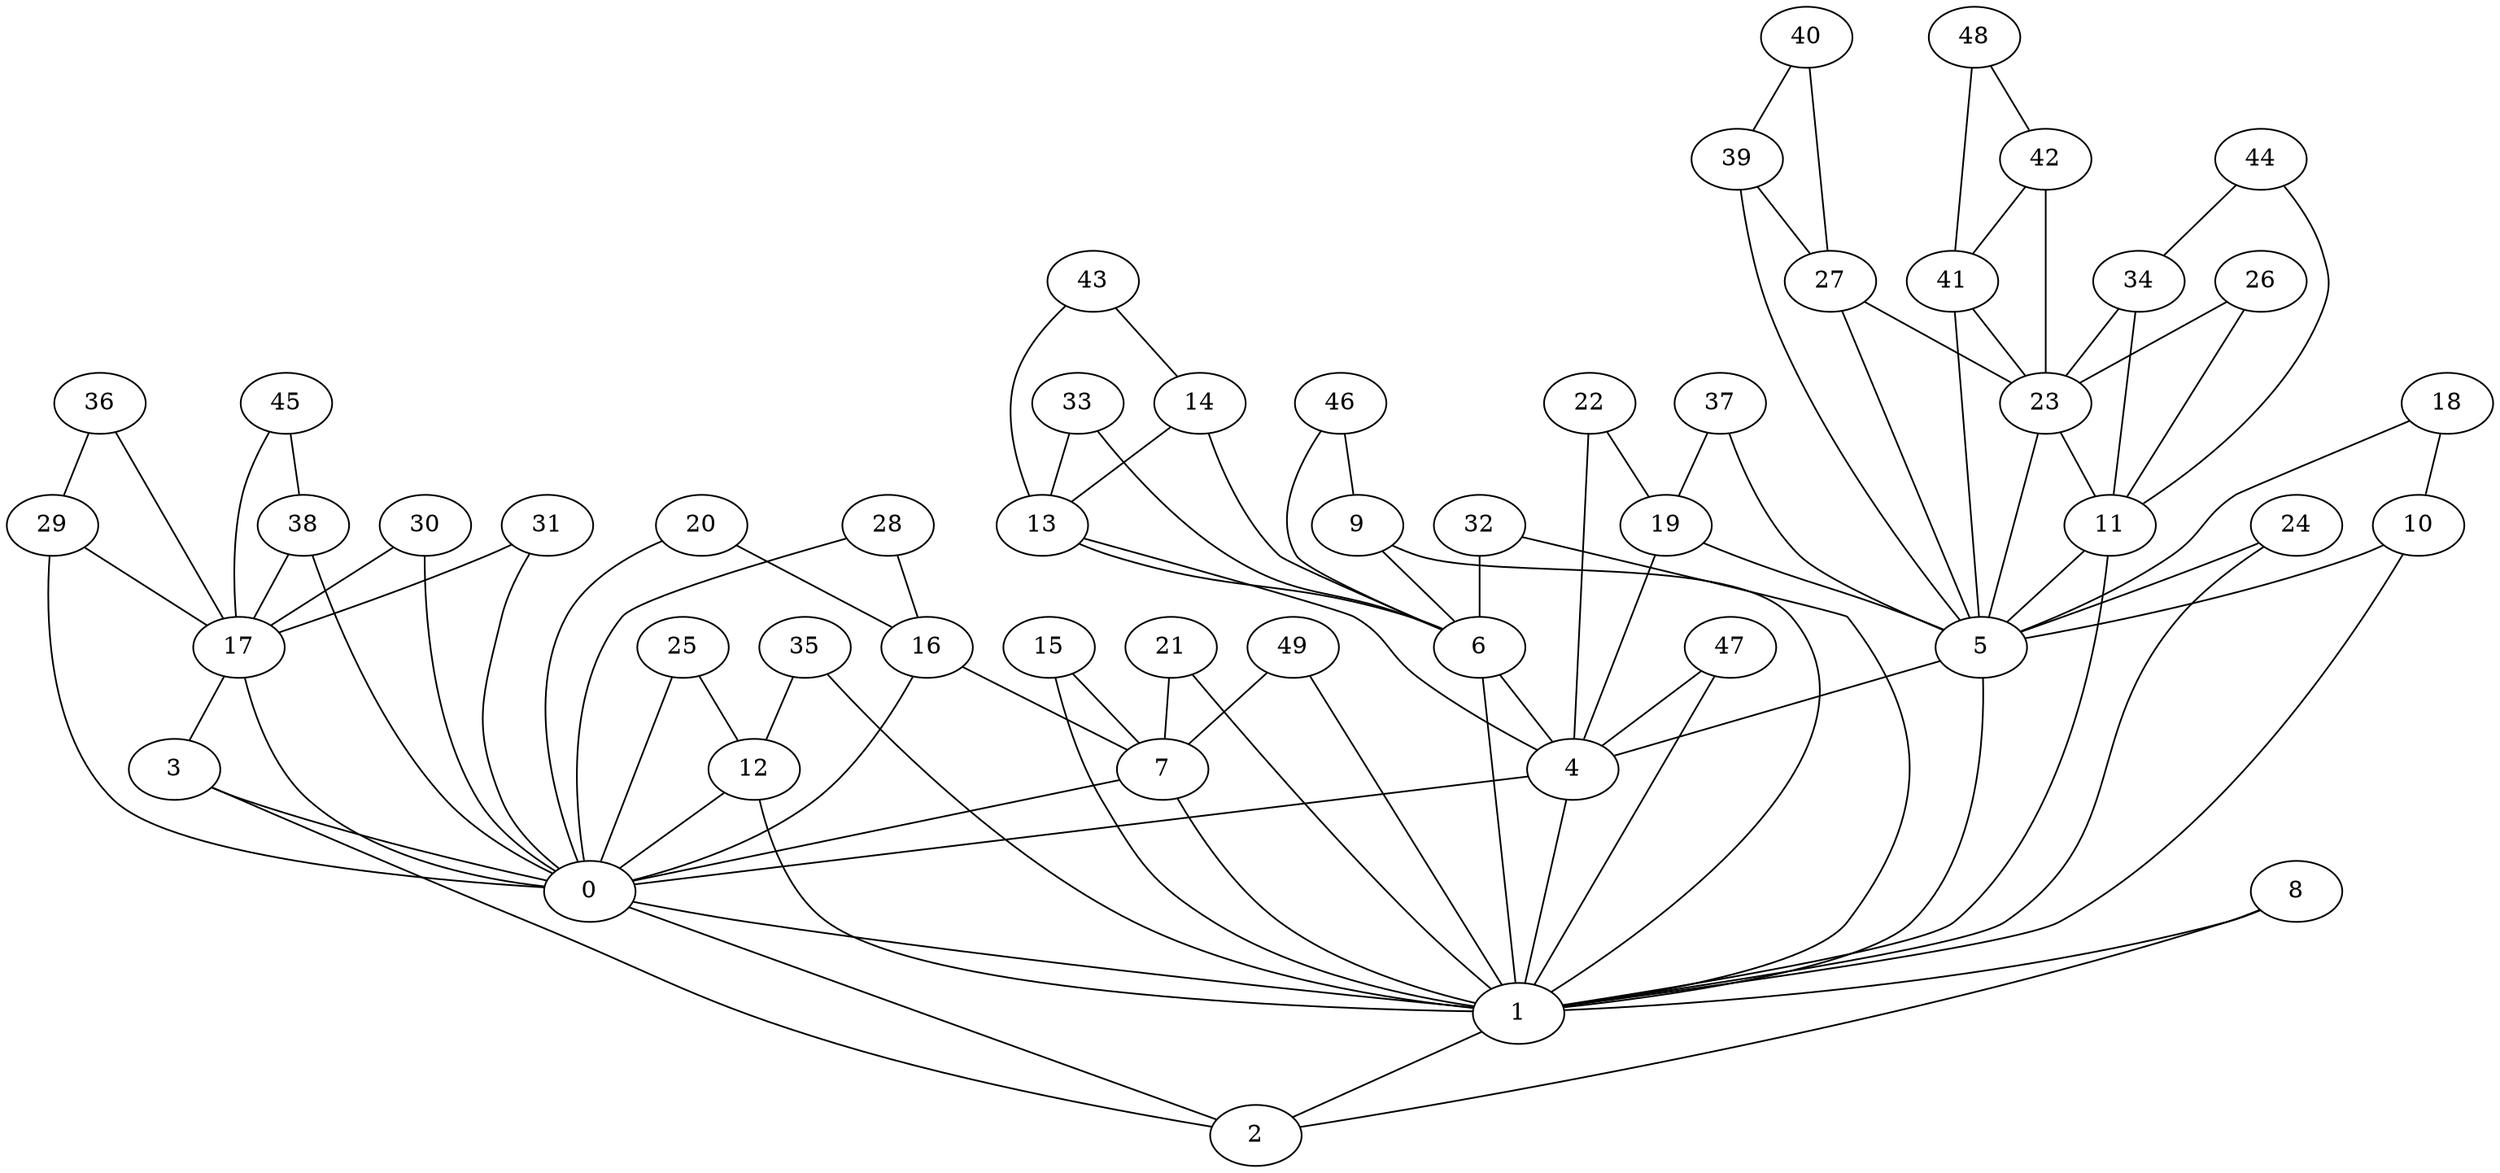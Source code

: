 graph grafoDorogovtsev_50  {
0;
1;
2;
3;
4;
5;
6;
7;
8;
9;
10;
11;
12;
13;
14;
15;
16;
17;
18;
19;
20;
21;
22;
23;
24;
25;
26;
27;
28;
29;
30;
31;
32;
33;
34;
35;
36;
37;
38;
39;
40;
41;
42;
43;
44;
45;
46;
47;
48;
49;
0 -- 1;
0 -- 2;
1 -- 2;
3 -- 0;
3 -- 2;
4 -- 0;
4 -- 1;
5 -- 4;
5 -- 1;
6 -- 4;
6 -- 1;
7 -- 0;
7 -- 1;
8 -- 1;
8 -- 2;
9 -- 6;
9 -- 1;
10 -- 5;
10 -- 1;
11 -- 5;
11 -- 1;
12 -- 0;
12 -- 1;
13 -- 6;
13 -- 4;
14 -- 13;
14 -- 6;
15 -- 7;
15 -- 1;
16 -- 7;
16 -- 0;
17 -- 3;
17 -- 0;
18 -- 10;
18 -- 5;
19 -- 5;
19 -- 4;
20 -- 16;
20 -- 0;
21 -- 7;
21 -- 1;
22 -- 19;
22 -- 4;
23 -- 11;
23 -- 5;
24 -- 5;
24 -- 1;
25 -- 12;
25 -- 0;
26 -- 23;
26 -- 11;
27 -- 23;
27 -- 5;
28 -- 16;
28 -- 0;
29 -- 17;
29 -- 0;
30 -- 17;
30 -- 0;
31 -- 17;
31 -- 0;
32 -- 6;
32 -- 1;
33 -- 13;
33 -- 6;
34 -- 23;
34 -- 11;
35 -- 12;
35 -- 1;
36 -- 29;
36 -- 17;
37 -- 19;
37 -- 5;
38 -- 17;
38 -- 0;
39 -- 27;
39 -- 5;
40 -- 39;
40 -- 27;
41 -- 23;
41 -- 5;
42 -- 41;
42 -- 23;
43 -- 14;
43 -- 13;
44 -- 34;
44 -- 11;
45 -- 38;
45 -- 17;
46 -- 9;
46 -- 6;
47 -- 4;
47 -- 1;
48 -- 42;
48 -- 41;
49 -- 7;
49 -- 1;
}